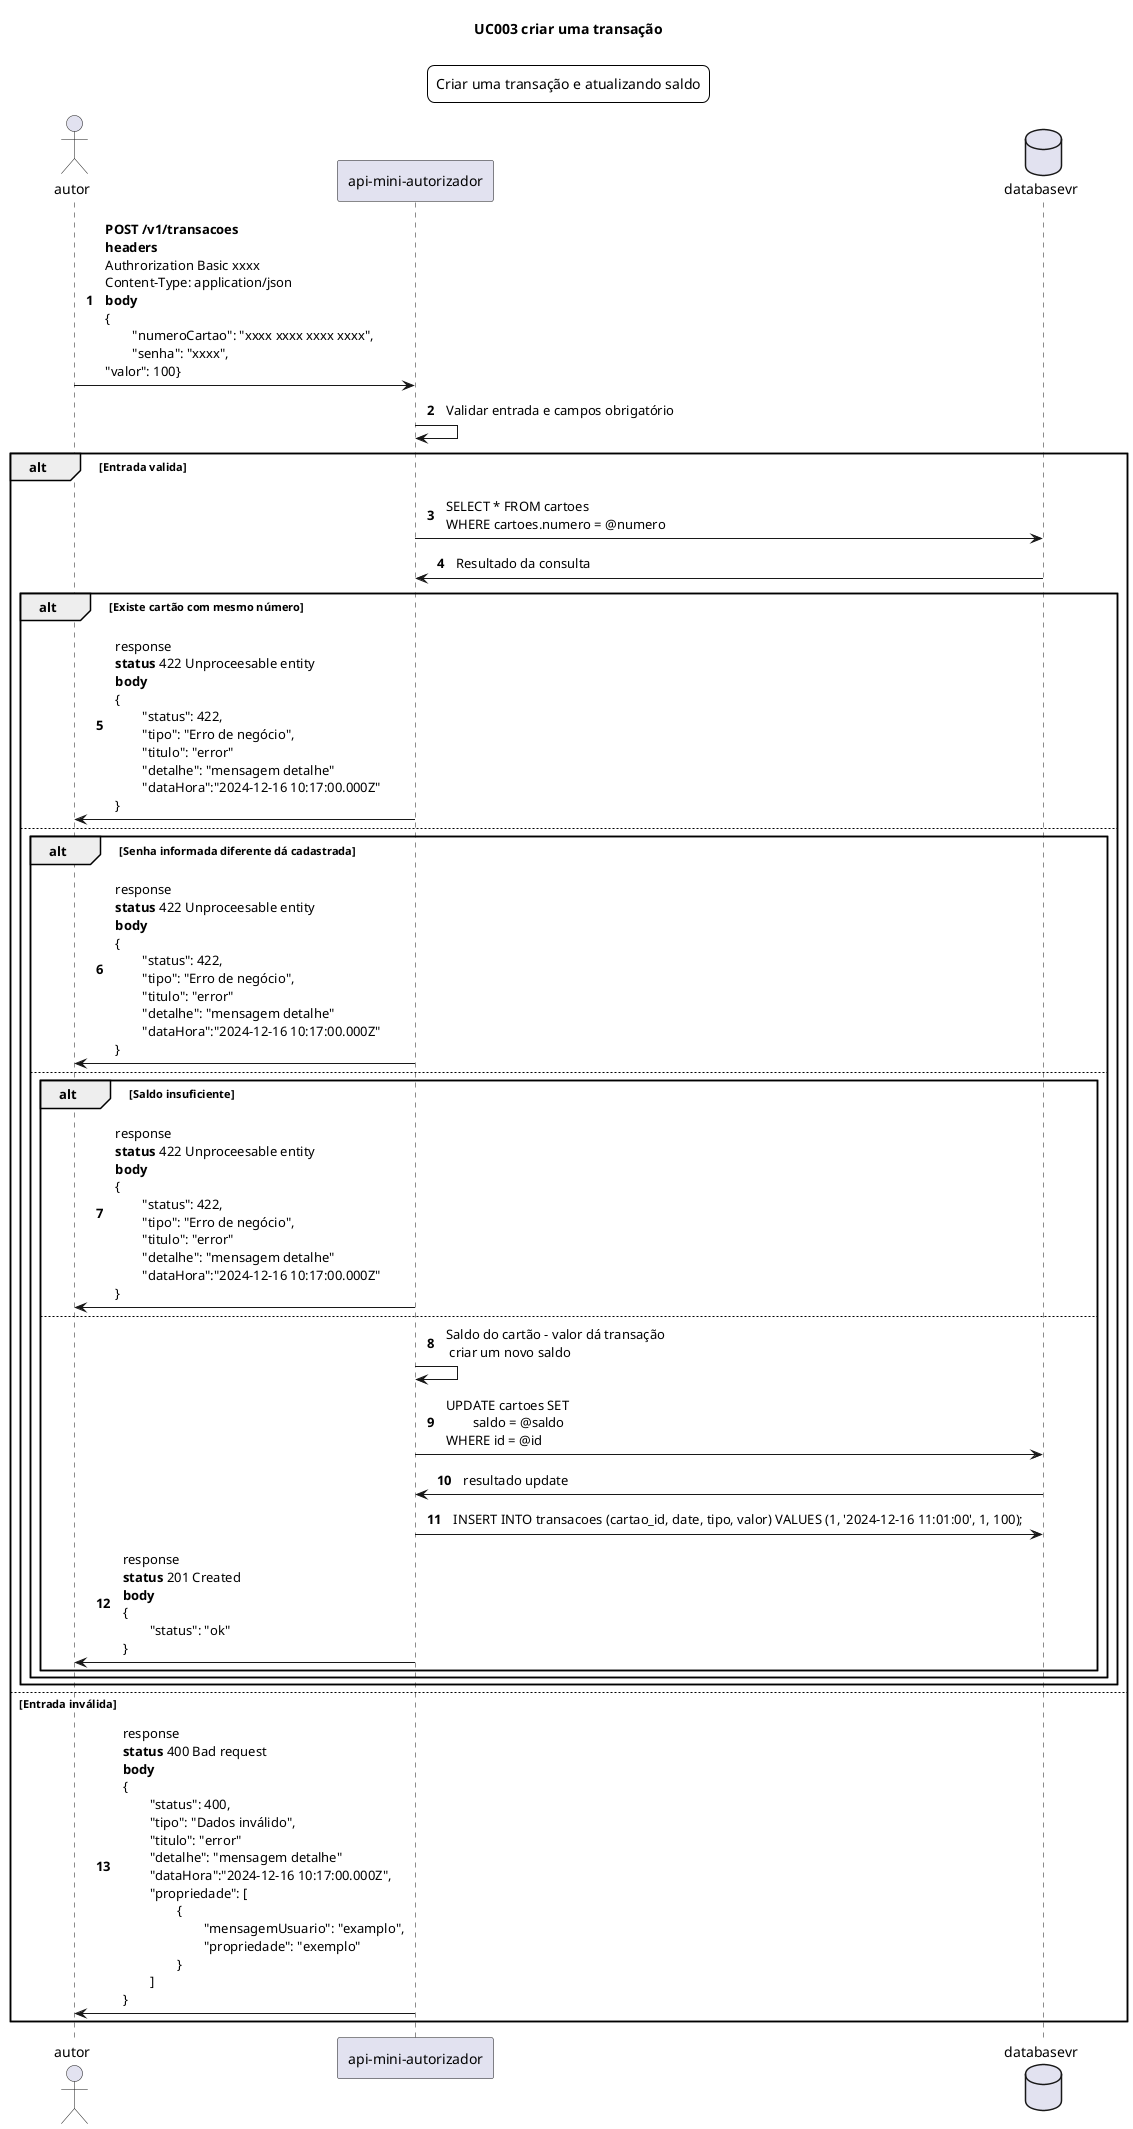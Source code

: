@startuml criar cartão 
skinparam LegendBackgroundColor #white
skinparam padding 4
title UC003 criar uma transação
legend top
    Criar uma transação e atualizando saldo
end legend

actor autor
participant "api-mini-autorizador" as apiMiniAutorizador
database "databasevr" as database

autonumber

autor -> apiMiniAutorizador: **POST /v1/transacoes**\n**headers**\nAuthrorization Basic xxxx\nContent-Type: application/json\n**body**\n{\n\t"numeroCartao": "xxxx xxxx xxxx xxxx",\n\t"senha": "xxxx",\n"valor": 100}

apiMiniAutorizador -> apiMiniAutorizador: Validar entrada e campos obrigatório

alt Entrada valida
    apiMiniAutorizador -> database: SELECT * FROM cartoes\nWHERE cartoes.numero = @numero
    database -> apiMiniAutorizador: Resultado da consulta

    alt Existe cartão com mesmo número
        apiMiniAutorizador -> autor: response\n**status** 422 Unproceesable entity\n**body**\n{\n\t"status": 422,\n\t"tipo": "Erro de negócio",\n\t"titulo": "error"\n\t"detalhe": "mensagem detalhe"\n\t"dataHora":"2024-12-16 10:17:00.000Z"\n}
    else
        alt Senha informada diferente dá cadastrada
            apiMiniAutorizador -> autor: response\n**status** 422 Unproceesable entity\n**body**\n{\n\t"status": 422,\n\t"tipo": "Erro de negócio",\n\t"titulo": "error"\n\t"detalhe": "mensagem detalhe"\n\t"dataHora":"2024-12-16 10:17:00.000Z"\n}
        else
            alt Saldo insuficiente
                apiMiniAutorizador -> autor: response\n**status** 422 Unproceesable entity\n**body**\n{\n\t"status": 422,\n\t"tipo": "Erro de negócio",\n\t"titulo": "error"\n\t"detalhe": "mensagem detalhe"\n\t"dataHora":"2024-12-16 10:17:00.000Z"\n}
            else
                apiMiniAutorizador -> apiMiniAutorizador: Saldo do cartão - valor dá transação\n criar um novo saldo
                apiMiniAutorizador -> database: UPDATE cartoes SET\n\tsaldo = @saldo\nWHERE id = @id
                database -> apiMiniAutorizador: resultado update
                apiMiniAutorizador -> database: INSERT INTO transacoes (cartao_id, date, tipo, valor) VALUES (1, '2024-12-16 11:01:00', 1, 100);
                apiMiniAutorizador -> autor: response\n**status** 201 Created\n**body**\n{\n\t"status": "ok"\n}
            end
        end
    end
else Entrada inválida
    apiMiniAutorizador -> autor: response\n**status** 400 Bad request\n**body**\n{\n\t"status": 400,\n\t"tipo": "Dados inválido",\n\t"titulo": "error"\n\t"detalhe": "mensagem detalhe"\n\t"dataHora":"2024-12-16 10:17:00.000Z",\n\t"propriedade": [\n\t\t{\n\t\t\t"mensagemUsuario": "examplo",\n\t\t\t"propriedade": "exemplo"\n\t\t}\n\t]\n}
end

@enduml